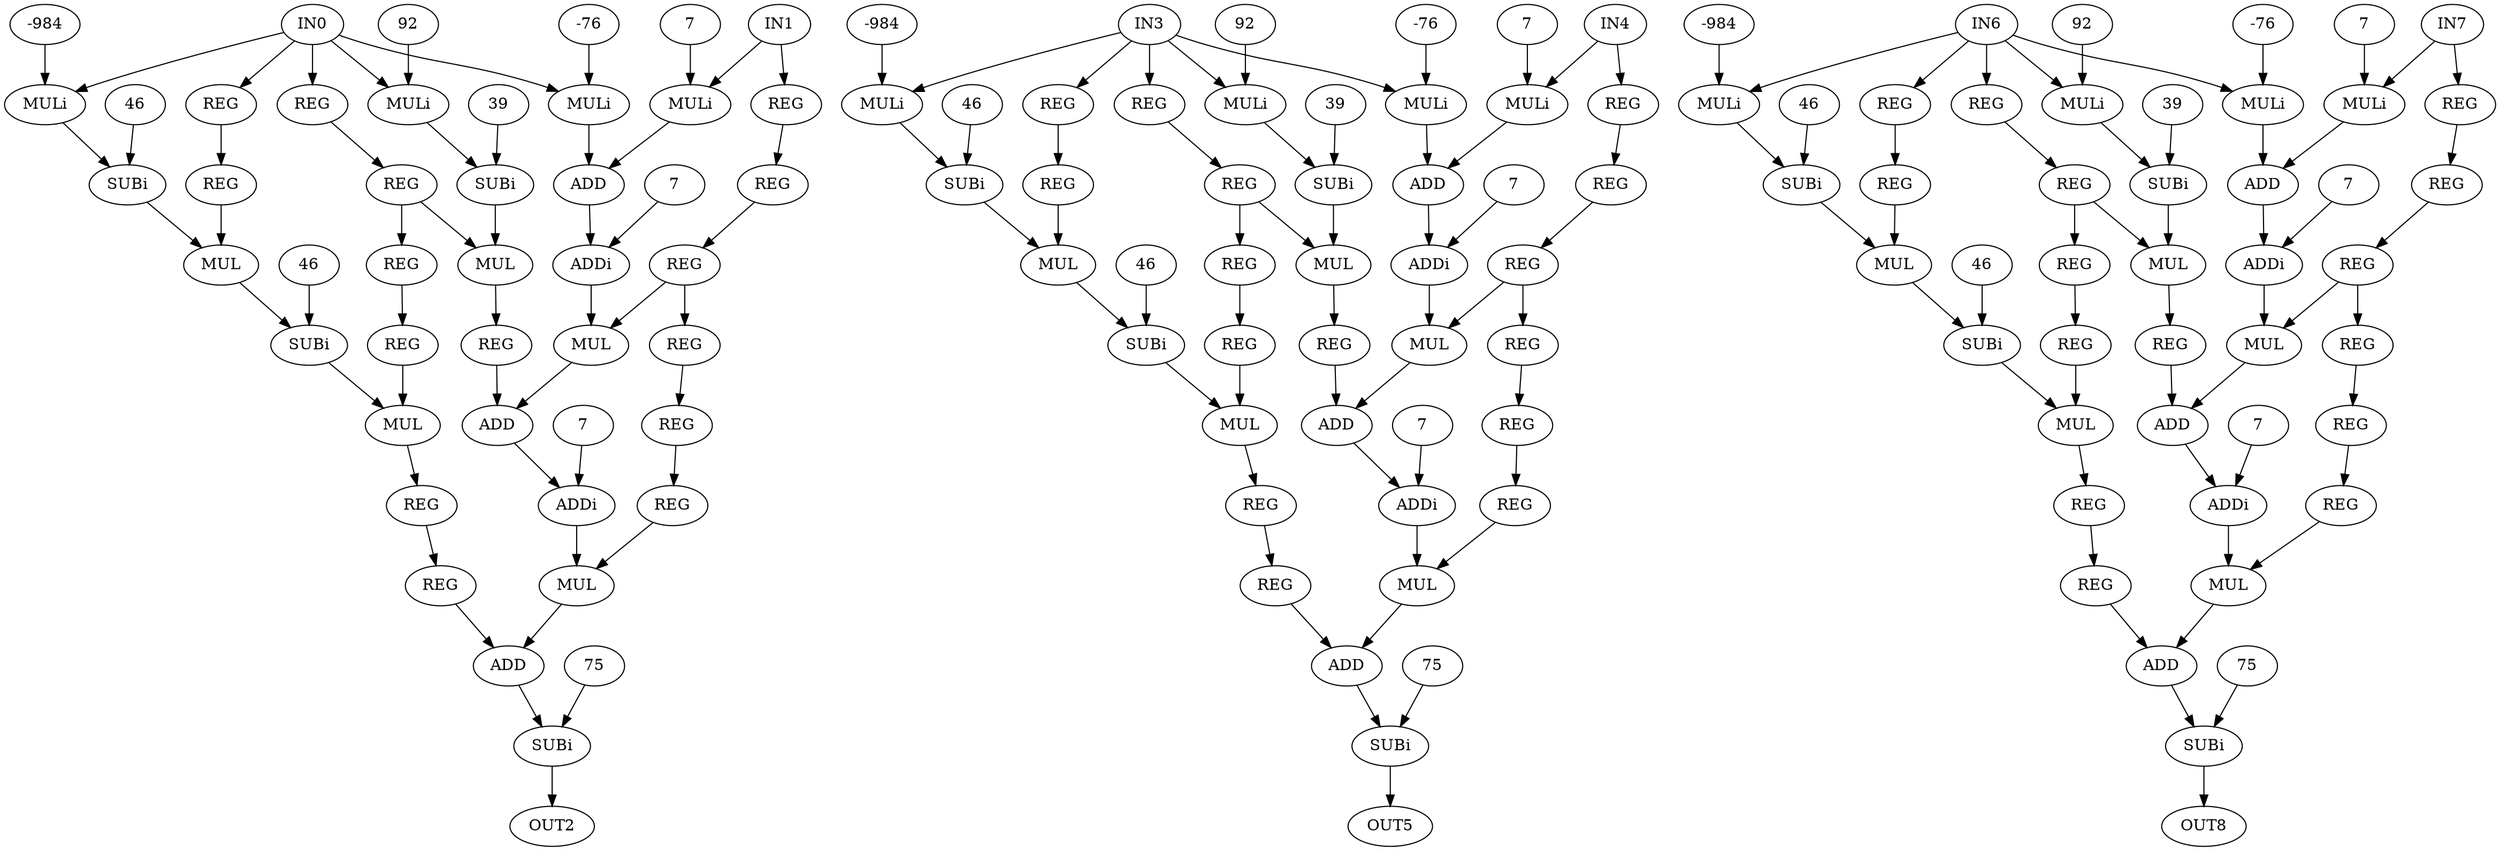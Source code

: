 digraph sgfilter{
 0 [ label = IN0 ]
 1 [ label = IN1 ]
 2 [ label = OUT2 ]
 3 [ label = IN3 ]
 4 [ label = IN4 ]
 5 [ label = OUT5 ]
 6 [ label = IN6 ]
 7 [ label = IN7 ]
 8 [ label = OUT8 ]
 9 [ label = REG]
 10 [ label = REG]
 11 [ label = REG]
 12 [ label = REG]
 13 [ label = REG]
 14 [ label = REG]
 15 [ label = REG]
 16 [ label = REG]
 17 [ label = REG]
 18 [ label = REG]
 19 [ label = REG]
 20 [ label = REG]
 21 [ label = REG]
 22 [ label = REG]
 23 [ label = REG]
 24 [ label = MULi, VALUE = 92]
 "24.92"[ label = 92 ]
 25 [ label = MULi, VALUE = -984]
 "25.-984"[ label = -984 ]
 26 [ label = MULi, VALUE = -76]
 "26.-76"[ label = -76 ]
 27 [ label = MULi, VALUE = 7]
 "27.7"[ label = 7 ]
 28 [ label = SUBi, VALUE = 46]
 "28.46"[ label = 46 ]
 29 [ label = SUBi, VALUE = 39]
 "29.39"[ label = 39 ]
 30 [ label = ADD]
 31 [ label = MUL]
 32 [ label = MUL]
 33 [ label = ADDi, VALUE = 7]
 "33.7"[ label = 7 ]
 34 [ label = SUBi, VALUE = 46]
 "34.46"[ label = 46 ]
 35 [ label = MUL]
 36 [ label = MUL]
 37 [ label = ADD]
 38 [ label = ADDi, VALUE = 7]
 "38.7"[ label = 7 ]
 39 [ label = MUL]
 40 [ label = ADD]
 41 [ label = SUBi, VALUE = 75]
 "41.75"[ label = 75 ]
 42 [ label = REG]
 43 [ label = REG]
 44 [ label = REG]
 45 [ label = REG]
 46 [ label = REG]
 47 [ label = REG]
 48 [ label = REG]
 49 [ label = REG]
 50 [ label = REG]
 51 [ label = REG]
 52 [ label = REG]
 53 [ label = REG]
 54 [ label = REG]
 55 [ label = REG]
 56 [ label = REG]
 57 [ label = MULi, VALUE = 92]
 "57.92"[ label = 92 ]
 58 [ label = MULi, VALUE = -984]
 "58.-984"[ label = -984 ]
 59 [ label = MULi, VALUE = -76]
 "59.-76"[ label = -76 ]
 60 [ label = MULi, VALUE = 7]
 "60.7"[ label = 7 ]
 61 [ label = SUBi, VALUE = 46]
 "61.46"[ label = 46 ]
 62 [ label = SUBi, VALUE = 39]
 "62.39"[ label = 39 ]
 63 [ label = ADD]
 64 [ label = MUL]
 65 [ label = MUL]
 66 [ label = ADDi, VALUE = 7]
 "66.7"[ label = 7 ]
 67 [ label = SUBi, VALUE = 46]
 "67.46"[ label = 46 ]
 68 [ label = MUL]
 69 [ label = MUL]
 70 [ label = ADD]
 71 [ label = ADDi, VALUE = 7]
 "71.7"[ label = 7 ]
 72 [ label = MUL]
 73 [ label = ADD]
 74 [ label = SUBi, VALUE = 75]
 "74.75"[ label = 75 ]
 75 [ label = REG]
 76 [ label = REG]
 77 [ label = REG]
 78 [ label = REG]
 79 [ label = REG]
 80 [ label = REG]
 81 [ label = REG]
 82 [ label = REG]
 83 [ label = REG]
 84 [ label = REG]
 85 [ label = REG]
 86 [ label = REG]
 87 [ label = REG]
 88 [ label = REG]
 89 [ label = REG]
 90 [ label = MULi, VALUE = 92]
 "90.92"[ label = 92 ]
 91 [ label = MULi, VALUE = -984]
 "91.-984"[ label = -984 ]
 92 [ label = MULi, VALUE = -76]
 "92.-76"[ label = -76 ]
 93 [ label = MULi, VALUE = 7]
 "93.7"[ label = 7 ]
 94 [ label = SUBi, VALUE = 46]
 "94.46"[ label = 46 ]
 95 [ label = SUBi, VALUE = 39]
 "95.39"[ label = 39 ]
 96 [ label = ADD]
 97 [ label = MUL]
 98 [ label = MUL]
 99 [ label = ADDi, VALUE = 7]
 "99.7"[ label = 7 ]
 100 [ label = SUBi, VALUE = 46]
 "100.46"[ label = 46 ]
 101 [ label = MUL]
 102 [ label = MUL]
 103 [ label = ADD]
 104 [ label = ADDi, VALUE = 7]
 "104.7"[ label = 7 ]
 105 [ label = MUL]
 106 [ label = ADD]
 107 [ label = SUBi, VALUE = 75]
 "107.75"[ label = 75 ]
 0 -> 24
 0 -> 25
 0 -> 26
 0 -> 19
 0 -> 9
 1 -> 27
 1 -> 13
 3 -> 57
 3 -> 58
 3 -> 59
 3 -> 52
 3 -> 42
 4 -> 60
 4 -> 46
 6 -> 90
 6 -> 91
 6 -> 92
 6 -> 85
 6 -> 75
 7 -> 93
 7 -> 79
 9 -> 10
 10 -> 11
 10 -> 32
 11 -> 12
 12 -> 36
 13 -> 14
 14 -> 15
 15 -> 16
 15 -> 35
 16 -> 17
 17 -> 18
 18 -> 39
 19 -> 20
 20 -> 31
 21 -> 37
 22 -> 23
 23 -> 40
 "24.92" -> 24
 24 -> 29
 "25.-984" -> 25
 25 -> 28
 "26.-76" -> 26
 26 -> 30
 "27.7" -> 27
 27 -> 30
 "28.46" -> 28
 28 -> 31
 "29.39" -> 29
 29 -> 32
 30 -> 33
 31 -> 34
 32 -> 21
 "33.7" -> 33
 33 -> 35
 "34.46" -> 34
 34 -> 36
 35 -> 37
 36 -> 22
 37 -> 38
 "38.7" -> 38
 38 -> 39
 39 -> 40
 40 -> 41
 "41.75" -> 41
 41 -> 2
 42 -> 43
 43 -> 44
 43 -> 65
 44 -> 45
 45 -> 69
 46 -> 47
 47 -> 48
 48 -> 49
 48 -> 68
 49 -> 50
 50 -> 51
 51 -> 72
 52 -> 53
 53 -> 64
 54 -> 70
 55 -> 56
 56 -> 73
 "57.92" -> 57
 57 -> 62
 "58.-984" -> 58
 58 -> 61
 "59.-76" -> 59
 59 -> 63
 "60.7" -> 60
 60 -> 63
 "61.46" -> 61
 61 -> 64
 "62.39" -> 62
 62 -> 65
 63 -> 66
 64 -> 67
 65 -> 54
 "66.7" -> 66
 66 -> 68
 "67.46" -> 67
 67 -> 69
 68 -> 70
 69 -> 55
 70 -> 71
 "71.7" -> 71
 71 -> 72
 72 -> 73
 73 -> 74
 "74.75" -> 74
 74 -> 5
 75 -> 76
 76 -> 77
 76 -> 98
 77 -> 78
 78 -> 102
 79 -> 80
 80 -> 81
 81 -> 82
 81 -> 101
 82 -> 83
 83 -> 84
 84 -> 105
 85 -> 86
 86 -> 97
 87 -> 103
 88 -> 89
 89 -> 106
 "90.92" -> 90
 90 -> 95
 "91.-984" -> 91
 91 -> 94
 "92.-76" -> 92
 92 -> 96
 "93.7" -> 93
 93 -> 96
 "94.46" -> 94
 94 -> 97
 "95.39" -> 95
 95 -> 98
 96 -> 99
 97 -> 100
 98 -> 87
 "99.7" -> 99
 99 -> 101
 "100.46" -> 100
 100 -> 102
 101 -> 103
 102 -> 88
 103 -> 104
 "104.7" -> 104
 104 -> 105
 105 -> 106
 106 -> 107
 "107.75" -> 107
 107 -> 8
}
